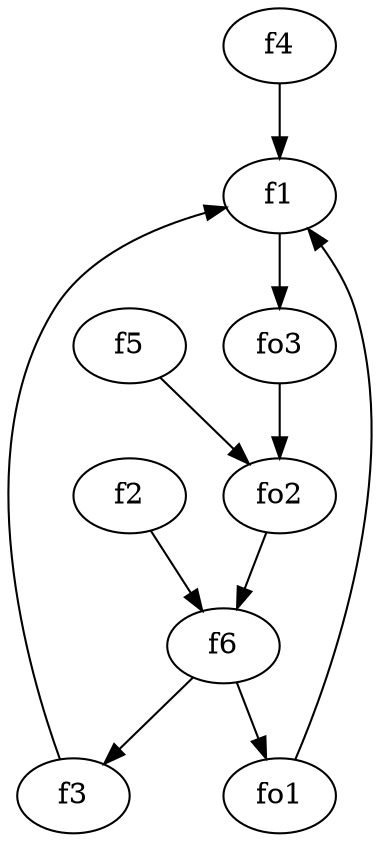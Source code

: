 strict digraph  {
f1;
f2;
f3;
f4;
f5;
f6;
fo1;
fo2;
fo3;
f1 -> fo3  [weight=2];
f2 -> f6  [weight=2];
f3 -> f1  [weight=2];
f4 -> f1  [weight=2];
f5 -> fo2  [weight=2];
f6 -> fo1  [weight=2];
f6 -> f3  [weight=2];
fo1 -> f1  [weight=2];
fo2 -> f6  [weight=2];
fo3 -> fo2  [weight=2];
}
